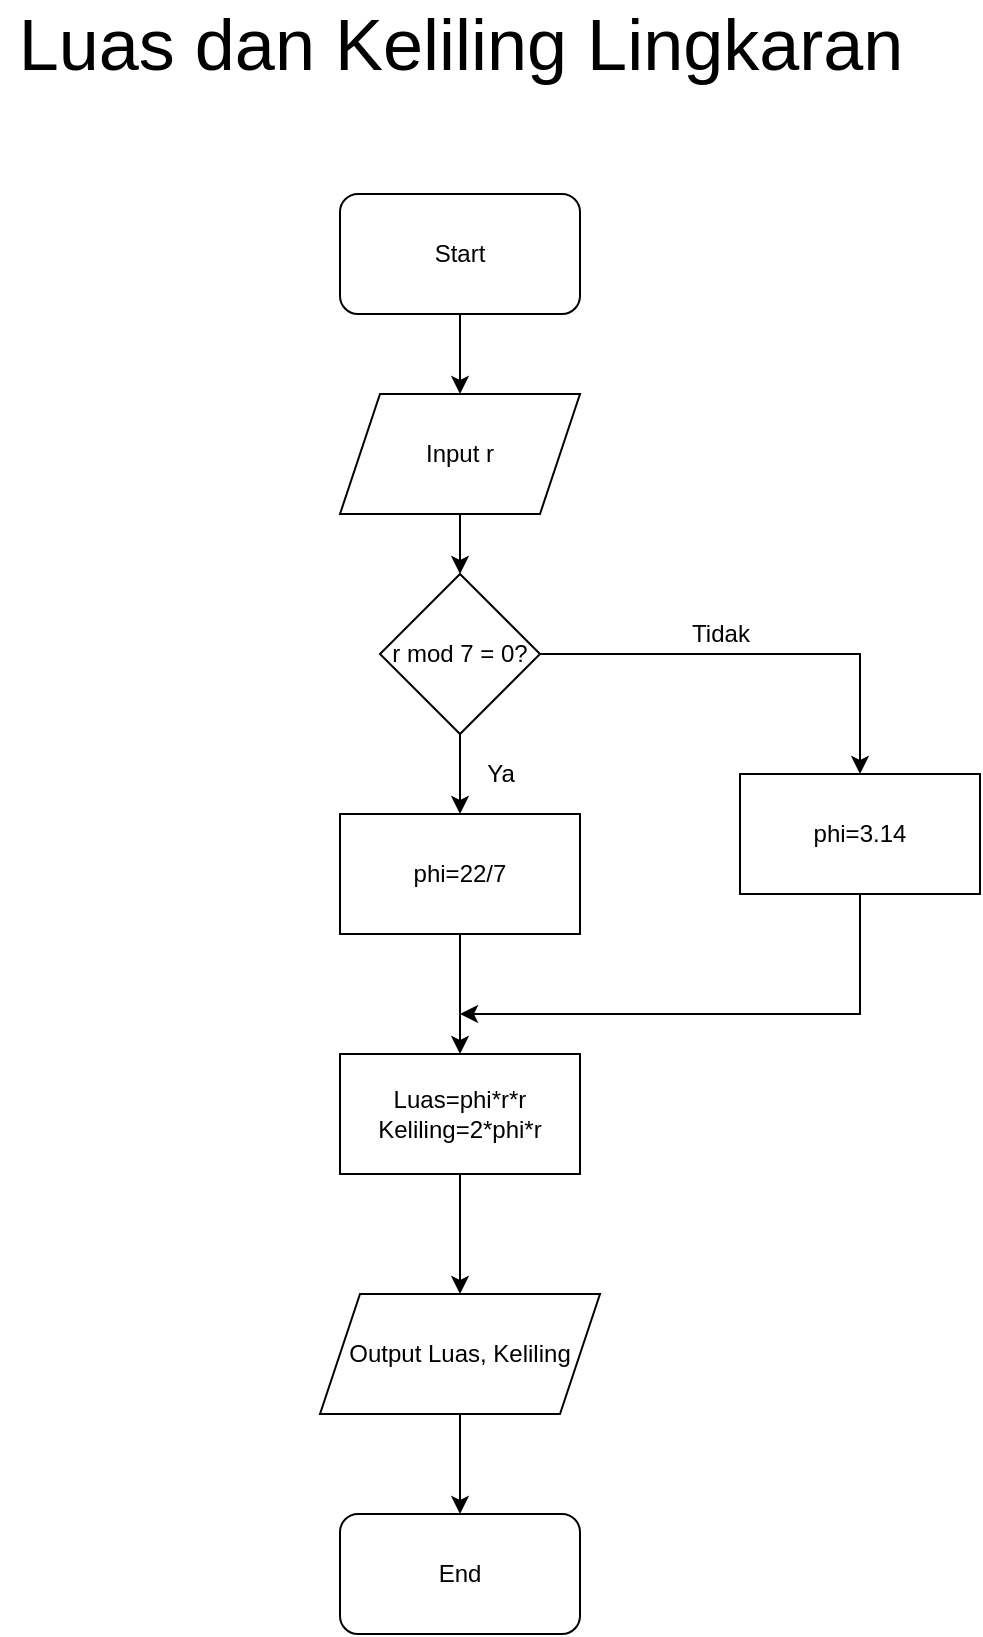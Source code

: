 <mxfile version="16.2.4" type="google"><diagram id="sxS5101YKV-6ka1wkr3a" name="Page-1"><mxGraphModel dx="868" dy="482" grid="1" gridSize="10" guides="1" tooltips="1" connect="1" arrows="1" fold="1" page="1" pageScale="1" pageWidth="850" pageHeight="1100" math="0" shadow="0"><root><mxCell id="0"/><mxCell id="1" parent="0"/><mxCell id="bQbfwOACeUgxwfHE9-hl-8" value="" style="edgeStyle=orthogonalEdgeStyle;rounded=0;orthogonalLoop=1;jettySize=auto;html=1;" edge="1" parent="1" source="bQbfwOACeUgxwfHE9-hl-1" target="bQbfwOACeUgxwfHE9-hl-3"><mxGeometry relative="1" as="geometry"/></mxCell><mxCell id="bQbfwOACeUgxwfHE9-hl-1" value="Start" style="rounded=1;whiteSpace=wrap;html=1;" vertex="1" parent="1"><mxGeometry x="360" y="130" width="120" height="60" as="geometry"/></mxCell><mxCell id="bQbfwOACeUgxwfHE9-hl-10" value="" style="edgeStyle=orthogonalEdgeStyle;rounded=0;orthogonalLoop=1;jettySize=auto;html=1;" edge="1" parent="1" source="bQbfwOACeUgxwfHE9-hl-2" target="bQbfwOACeUgxwfHE9-hl-4"><mxGeometry relative="1" as="geometry"/></mxCell><mxCell id="bQbfwOACeUgxwfHE9-hl-11" style="edgeStyle=orthogonalEdgeStyle;rounded=0;orthogonalLoop=1;jettySize=auto;html=1;entryX=0.5;entryY=0;entryDx=0;entryDy=0;" edge="1" parent="1" source="bQbfwOACeUgxwfHE9-hl-2" target="bQbfwOACeUgxwfHE9-hl-5"><mxGeometry relative="1" as="geometry"/></mxCell><mxCell id="bQbfwOACeUgxwfHE9-hl-2" value="r mod 7 = 0?" style="rhombus;whiteSpace=wrap;html=1;" vertex="1" parent="1"><mxGeometry x="380" y="320" width="80" height="80" as="geometry"/></mxCell><mxCell id="bQbfwOACeUgxwfHE9-hl-9" value="" style="edgeStyle=orthogonalEdgeStyle;rounded=0;orthogonalLoop=1;jettySize=auto;html=1;" edge="1" parent="1" source="bQbfwOACeUgxwfHE9-hl-3" target="bQbfwOACeUgxwfHE9-hl-2"><mxGeometry relative="1" as="geometry"/></mxCell><mxCell id="bQbfwOACeUgxwfHE9-hl-3" value="Input r" style="shape=parallelogram;perimeter=parallelogramPerimeter;whiteSpace=wrap;html=1;fixedSize=1;" vertex="1" parent="1"><mxGeometry x="360" y="230" width="120" height="60" as="geometry"/></mxCell><mxCell id="bQbfwOACeUgxwfHE9-hl-12" value="" style="edgeStyle=orthogonalEdgeStyle;rounded=0;orthogonalLoop=1;jettySize=auto;html=1;" edge="1" parent="1" source="bQbfwOACeUgxwfHE9-hl-4" target="bQbfwOACeUgxwfHE9-hl-6"><mxGeometry relative="1" as="geometry"/></mxCell><mxCell id="bQbfwOACeUgxwfHE9-hl-4" value="phi=22/7" style="rounded=0;whiteSpace=wrap;html=1;" vertex="1" parent="1"><mxGeometry x="360" y="440" width="120" height="60" as="geometry"/></mxCell><mxCell id="bQbfwOACeUgxwfHE9-hl-13" style="edgeStyle=orthogonalEdgeStyle;rounded=0;orthogonalLoop=1;jettySize=auto;html=1;" edge="1" parent="1" source="bQbfwOACeUgxwfHE9-hl-5"><mxGeometry relative="1" as="geometry"><mxPoint x="420" y="540" as="targetPoint"/><Array as="points"><mxPoint x="620" y="540"/></Array></mxGeometry></mxCell><mxCell id="bQbfwOACeUgxwfHE9-hl-5" value="phi=3.14" style="rounded=0;whiteSpace=wrap;html=1;" vertex="1" parent="1"><mxGeometry x="560" y="420" width="120" height="60" as="geometry"/></mxCell><mxCell id="bQbfwOACeUgxwfHE9-hl-14" value="" style="edgeStyle=orthogonalEdgeStyle;rounded=0;orthogonalLoop=1;jettySize=auto;html=1;" edge="1" parent="1" source="bQbfwOACeUgxwfHE9-hl-6" target="bQbfwOACeUgxwfHE9-hl-7"><mxGeometry relative="1" as="geometry"/></mxCell><mxCell id="bQbfwOACeUgxwfHE9-hl-6" value="Luas=phi*r*r&lt;br&gt;Keliling=2*phi*r" style="rounded=0;whiteSpace=wrap;html=1;" vertex="1" parent="1"><mxGeometry x="360" y="560" width="120" height="60" as="geometry"/></mxCell><mxCell id="bQbfwOACeUgxwfHE9-hl-16" value="" style="edgeStyle=orthogonalEdgeStyle;rounded=0;orthogonalLoop=1;jettySize=auto;html=1;" edge="1" parent="1" source="bQbfwOACeUgxwfHE9-hl-7" target="bQbfwOACeUgxwfHE9-hl-15"><mxGeometry relative="1" as="geometry"/></mxCell><mxCell id="bQbfwOACeUgxwfHE9-hl-7" value="Output Luas, Keliling" style="shape=parallelogram;perimeter=parallelogramPerimeter;whiteSpace=wrap;html=1;fixedSize=1;" vertex="1" parent="1"><mxGeometry x="350" y="680" width="140" height="60" as="geometry"/></mxCell><mxCell id="bQbfwOACeUgxwfHE9-hl-15" value="End" style="rounded=1;whiteSpace=wrap;html=1;" vertex="1" parent="1"><mxGeometry x="360" y="790" width="120" height="60" as="geometry"/></mxCell><mxCell id="bQbfwOACeUgxwfHE9-hl-17" value="Ya" style="text;html=1;resizable=0;autosize=1;align=center;verticalAlign=middle;points=[];fillColor=none;strokeColor=none;rounded=0;" vertex="1" parent="1"><mxGeometry x="425" y="410" width="30" height="20" as="geometry"/></mxCell><mxCell id="bQbfwOACeUgxwfHE9-hl-18" value="Tidak" style="text;html=1;resizable=0;autosize=1;align=center;verticalAlign=middle;points=[];fillColor=none;strokeColor=none;rounded=0;" vertex="1" parent="1"><mxGeometry x="530" y="340" width="40" height="20" as="geometry"/></mxCell><mxCell id="bQbfwOACeUgxwfHE9-hl-19" value="&lt;font style=&quot;font-size: 36px&quot;&gt;Luas dan Keliling Lingkaran&lt;/font&gt;" style="text;html=1;resizable=0;autosize=1;align=center;verticalAlign=middle;points=[];fillColor=none;strokeColor=none;rounded=0;" vertex="1" parent="1"><mxGeometry x="190" y="40" width="460" height="30" as="geometry"/></mxCell></root></mxGraphModel></diagram></mxfile>